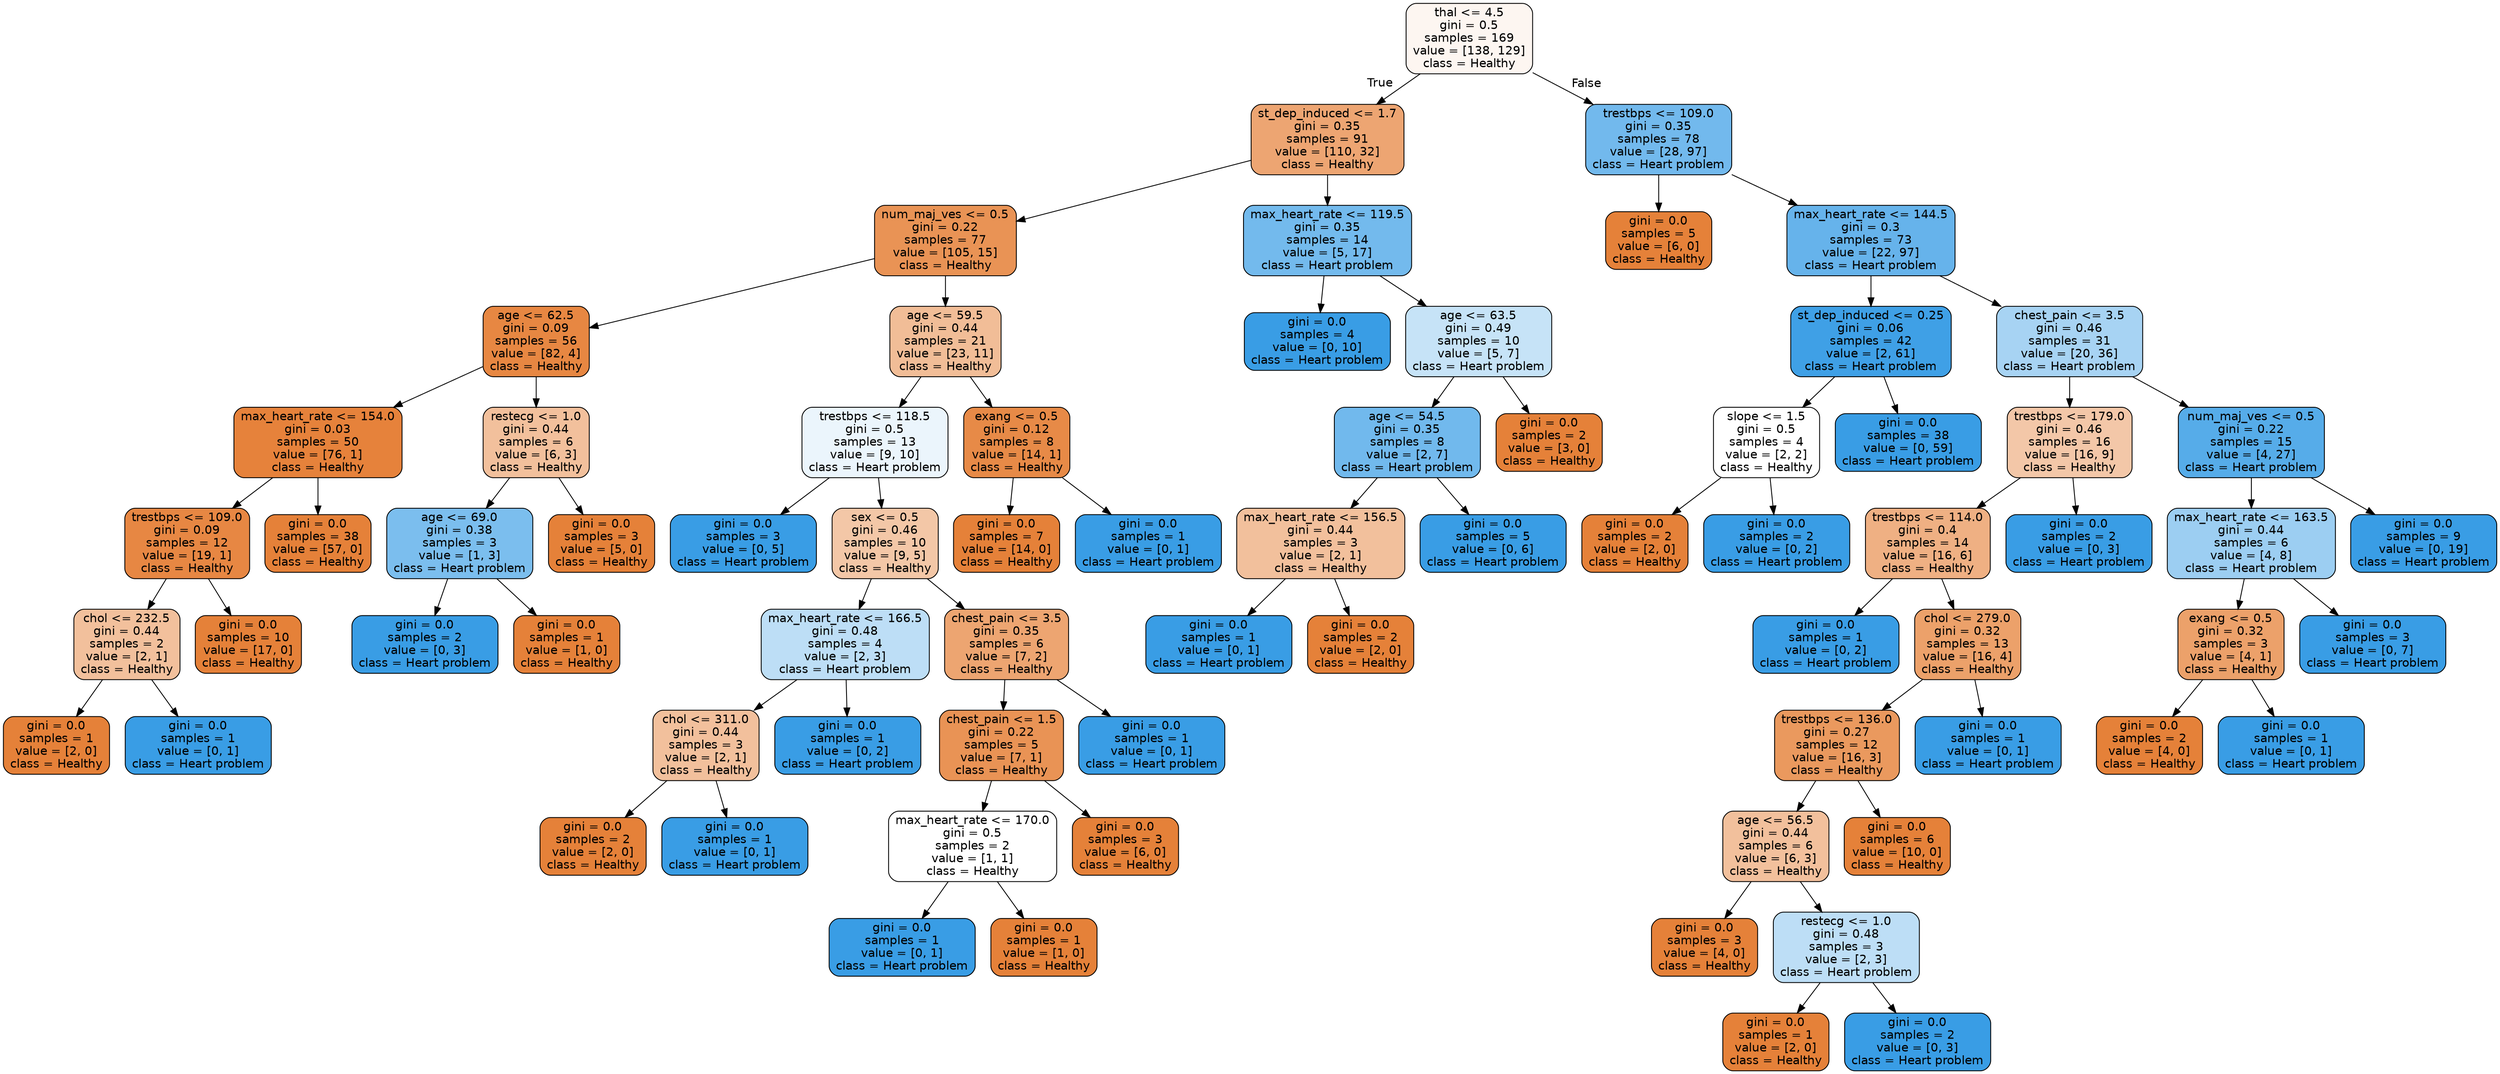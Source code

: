 digraph Tree {
node [shape=box, style="filled, rounded", color="black", fontname=helvetica] ;
edge [fontname=helvetica] ;
0 [label="thal <= 4.5\ngini = 0.5\nsamples = 169\nvalue = [138, 129]\nclass = Healthy", fillcolor="#e5813911"] ;
1 [label="st_dep_induced <= 1.7\ngini = 0.35\nsamples = 91\nvalue = [110, 32]\nclass = Healthy", fillcolor="#e58139b5"] ;
0 -> 1 [labeldistance=2.5, labelangle=45, headlabel="True"] ;
2 [label="num_maj_ves <= 0.5\ngini = 0.22\nsamples = 77\nvalue = [105, 15]\nclass = Healthy", fillcolor="#e58139db"] ;
1 -> 2 ;
3 [label="age <= 62.5\ngini = 0.09\nsamples = 56\nvalue = [82, 4]\nclass = Healthy", fillcolor="#e58139f3"] ;
2 -> 3 ;
4 [label="max_heart_rate <= 154.0\ngini = 0.03\nsamples = 50\nvalue = [76, 1]\nclass = Healthy", fillcolor="#e58139fc"] ;
3 -> 4 ;
5 [label="trestbps <= 109.0\ngini = 0.09\nsamples = 12\nvalue = [19, 1]\nclass = Healthy", fillcolor="#e58139f2"] ;
4 -> 5 ;
6 [label="chol <= 232.5\ngini = 0.44\nsamples = 2\nvalue = [2, 1]\nclass = Healthy", fillcolor="#e581397f"] ;
5 -> 6 ;
7 [label="gini = 0.0\nsamples = 1\nvalue = [2, 0]\nclass = Healthy", fillcolor="#e58139ff"] ;
6 -> 7 ;
8 [label="gini = 0.0\nsamples = 1\nvalue = [0, 1]\nclass = Heart problem", fillcolor="#399de5ff"] ;
6 -> 8 ;
9 [label="gini = 0.0\nsamples = 10\nvalue = [17, 0]\nclass = Healthy", fillcolor="#e58139ff"] ;
5 -> 9 ;
10 [label="gini = 0.0\nsamples = 38\nvalue = [57, 0]\nclass = Healthy", fillcolor="#e58139ff"] ;
4 -> 10 ;
11 [label="restecg <= 1.0\ngini = 0.44\nsamples = 6\nvalue = [6, 3]\nclass = Healthy", fillcolor="#e581397f"] ;
3 -> 11 ;
12 [label="age <= 69.0\ngini = 0.38\nsamples = 3\nvalue = [1, 3]\nclass = Heart problem", fillcolor="#399de5aa"] ;
11 -> 12 ;
13 [label="gini = 0.0\nsamples = 2\nvalue = [0, 3]\nclass = Heart problem", fillcolor="#399de5ff"] ;
12 -> 13 ;
14 [label="gini = 0.0\nsamples = 1\nvalue = [1, 0]\nclass = Healthy", fillcolor="#e58139ff"] ;
12 -> 14 ;
15 [label="gini = 0.0\nsamples = 3\nvalue = [5, 0]\nclass = Healthy", fillcolor="#e58139ff"] ;
11 -> 15 ;
16 [label="age <= 59.5\ngini = 0.44\nsamples = 21\nvalue = [23, 11]\nclass = Healthy", fillcolor="#e5813985"] ;
2 -> 16 ;
17 [label="trestbps <= 118.5\ngini = 0.5\nsamples = 13\nvalue = [9, 10]\nclass = Heart problem", fillcolor="#399de519"] ;
16 -> 17 ;
18 [label="gini = 0.0\nsamples = 3\nvalue = [0, 5]\nclass = Heart problem", fillcolor="#399de5ff"] ;
17 -> 18 ;
19 [label="sex <= 0.5\ngini = 0.46\nsamples = 10\nvalue = [9, 5]\nclass = Healthy", fillcolor="#e5813971"] ;
17 -> 19 ;
20 [label="max_heart_rate <= 166.5\ngini = 0.48\nsamples = 4\nvalue = [2, 3]\nclass = Heart problem", fillcolor="#399de555"] ;
19 -> 20 ;
21 [label="chol <= 311.0\ngini = 0.44\nsamples = 3\nvalue = [2, 1]\nclass = Healthy", fillcolor="#e581397f"] ;
20 -> 21 ;
22 [label="gini = 0.0\nsamples = 2\nvalue = [2, 0]\nclass = Healthy", fillcolor="#e58139ff"] ;
21 -> 22 ;
23 [label="gini = 0.0\nsamples = 1\nvalue = [0, 1]\nclass = Heart problem", fillcolor="#399de5ff"] ;
21 -> 23 ;
24 [label="gini = 0.0\nsamples = 1\nvalue = [0, 2]\nclass = Heart problem", fillcolor="#399de5ff"] ;
20 -> 24 ;
25 [label="chest_pain <= 3.5\ngini = 0.35\nsamples = 6\nvalue = [7, 2]\nclass = Healthy", fillcolor="#e58139b6"] ;
19 -> 25 ;
26 [label="chest_pain <= 1.5\ngini = 0.22\nsamples = 5\nvalue = [7, 1]\nclass = Healthy", fillcolor="#e58139db"] ;
25 -> 26 ;
27 [label="max_heart_rate <= 170.0\ngini = 0.5\nsamples = 2\nvalue = [1, 1]\nclass = Healthy", fillcolor="#e5813900"] ;
26 -> 27 ;
28 [label="gini = 0.0\nsamples = 1\nvalue = [0, 1]\nclass = Heart problem", fillcolor="#399de5ff"] ;
27 -> 28 ;
29 [label="gini = 0.0\nsamples = 1\nvalue = [1, 0]\nclass = Healthy", fillcolor="#e58139ff"] ;
27 -> 29 ;
30 [label="gini = 0.0\nsamples = 3\nvalue = [6, 0]\nclass = Healthy", fillcolor="#e58139ff"] ;
26 -> 30 ;
31 [label="gini = 0.0\nsamples = 1\nvalue = [0, 1]\nclass = Heart problem", fillcolor="#399de5ff"] ;
25 -> 31 ;
32 [label="exang <= 0.5\ngini = 0.12\nsamples = 8\nvalue = [14, 1]\nclass = Healthy", fillcolor="#e58139ed"] ;
16 -> 32 ;
33 [label="gini = 0.0\nsamples = 7\nvalue = [14, 0]\nclass = Healthy", fillcolor="#e58139ff"] ;
32 -> 33 ;
34 [label="gini = 0.0\nsamples = 1\nvalue = [0, 1]\nclass = Heart problem", fillcolor="#399de5ff"] ;
32 -> 34 ;
35 [label="max_heart_rate <= 119.5\ngini = 0.35\nsamples = 14\nvalue = [5, 17]\nclass = Heart problem", fillcolor="#399de5b4"] ;
1 -> 35 ;
36 [label="gini = 0.0\nsamples = 4\nvalue = [0, 10]\nclass = Heart problem", fillcolor="#399de5ff"] ;
35 -> 36 ;
37 [label="age <= 63.5\ngini = 0.49\nsamples = 10\nvalue = [5, 7]\nclass = Heart problem", fillcolor="#399de549"] ;
35 -> 37 ;
38 [label="age <= 54.5\ngini = 0.35\nsamples = 8\nvalue = [2, 7]\nclass = Heart problem", fillcolor="#399de5b6"] ;
37 -> 38 ;
39 [label="max_heart_rate <= 156.5\ngini = 0.44\nsamples = 3\nvalue = [2, 1]\nclass = Healthy", fillcolor="#e581397f"] ;
38 -> 39 ;
40 [label="gini = 0.0\nsamples = 1\nvalue = [0, 1]\nclass = Heart problem", fillcolor="#399de5ff"] ;
39 -> 40 ;
41 [label="gini = 0.0\nsamples = 2\nvalue = [2, 0]\nclass = Healthy", fillcolor="#e58139ff"] ;
39 -> 41 ;
42 [label="gini = 0.0\nsamples = 5\nvalue = [0, 6]\nclass = Heart problem", fillcolor="#399de5ff"] ;
38 -> 42 ;
43 [label="gini = 0.0\nsamples = 2\nvalue = [3, 0]\nclass = Healthy", fillcolor="#e58139ff"] ;
37 -> 43 ;
44 [label="trestbps <= 109.0\ngini = 0.35\nsamples = 78\nvalue = [28, 97]\nclass = Heart problem", fillcolor="#399de5b5"] ;
0 -> 44 [labeldistance=2.5, labelangle=-45, headlabel="False"] ;
45 [label="gini = 0.0\nsamples = 5\nvalue = [6, 0]\nclass = Healthy", fillcolor="#e58139ff"] ;
44 -> 45 ;
46 [label="max_heart_rate <= 144.5\ngini = 0.3\nsamples = 73\nvalue = [22, 97]\nclass = Heart problem", fillcolor="#399de5c5"] ;
44 -> 46 ;
47 [label="st_dep_induced <= 0.25\ngini = 0.06\nsamples = 42\nvalue = [2, 61]\nclass = Heart problem", fillcolor="#399de5f7"] ;
46 -> 47 ;
48 [label="slope <= 1.5\ngini = 0.5\nsamples = 4\nvalue = [2, 2]\nclass = Healthy", fillcolor="#e5813900"] ;
47 -> 48 ;
49 [label="gini = 0.0\nsamples = 2\nvalue = [2, 0]\nclass = Healthy", fillcolor="#e58139ff"] ;
48 -> 49 ;
50 [label="gini = 0.0\nsamples = 2\nvalue = [0, 2]\nclass = Heart problem", fillcolor="#399de5ff"] ;
48 -> 50 ;
51 [label="gini = 0.0\nsamples = 38\nvalue = [0, 59]\nclass = Heart problem", fillcolor="#399de5ff"] ;
47 -> 51 ;
52 [label="chest_pain <= 3.5\ngini = 0.46\nsamples = 31\nvalue = [20, 36]\nclass = Heart problem", fillcolor="#399de571"] ;
46 -> 52 ;
53 [label="trestbps <= 179.0\ngini = 0.46\nsamples = 16\nvalue = [16, 9]\nclass = Healthy", fillcolor="#e5813970"] ;
52 -> 53 ;
54 [label="trestbps <= 114.0\ngini = 0.4\nsamples = 14\nvalue = [16, 6]\nclass = Healthy", fillcolor="#e581399f"] ;
53 -> 54 ;
55 [label="gini = 0.0\nsamples = 1\nvalue = [0, 2]\nclass = Heart problem", fillcolor="#399de5ff"] ;
54 -> 55 ;
56 [label="chol <= 279.0\ngini = 0.32\nsamples = 13\nvalue = [16, 4]\nclass = Healthy", fillcolor="#e58139bf"] ;
54 -> 56 ;
57 [label="trestbps <= 136.0\ngini = 0.27\nsamples = 12\nvalue = [16, 3]\nclass = Healthy", fillcolor="#e58139cf"] ;
56 -> 57 ;
58 [label="age <= 56.5\ngini = 0.44\nsamples = 6\nvalue = [6, 3]\nclass = Healthy", fillcolor="#e581397f"] ;
57 -> 58 ;
59 [label="gini = 0.0\nsamples = 3\nvalue = [4, 0]\nclass = Healthy", fillcolor="#e58139ff"] ;
58 -> 59 ;
60 [label="restecg <= 1.0\ngini = 0.48\nsamples = 3\nvalue = [2, 3]\nclass = Heart problem", fillcolor="#399de555"] ;
58 -> 60 ;
61 [label="gini = 0.0\nsamples = 1\nvalue = [2, 0]\nclass = Healthy", fillcolor="#e58139ff"] ;
60 -> 61 ;
62 [label="gini = 0.0\nsamples = 2\nvalue = [0, 3]\nclass = Heart problem", fillcolor="#399de5ff"] ;
60 -> 62 ;
63 [label="gini = 0.0\nsamples = 6\nvalue = [10, 0]\nclass = Healthy", fillcolor="#e58139ff"] ;
57 -> 63 ;
64 [label="gini = 0.0\nsamples = 1\nvalue = [0, 1]\nclass = Heart problem", fillcolor="#399de5ff"] ;
56 -> 64 ;
65 [label="gini = 0.0\nsamples = 2\nvalue = [0, 3]\nclass = Heart problem", fillcolor="#399de5ff"] ;
53 -> 65 ;
66 [label="num_maj_ves <= 0.5\ngini = 0.22\nsamples = 15\nvalue = [4, 27]\nclass = Heart problem", fillcolor="#399de5d9"] ;
52 -> 66 ;
67 [label="max_heart_rate <= 163.5\ngini = 0.44\nsamples = 6\nvalue = [4, 8]\nclass = Heart problem", fillcolor="#399de57f"] ;
66 -> 67 ;
68 [label="exang <= 0.5\ngini = 0.32\nsamples = 3\nvalue = [4, 1]\nclass = Healthy", fillcolor="#e58139bf"] ;
67 -> 68 ;
69 [label="gini = 0.0\nsamples = 2\nvalue = [4, 0]\nclass = Healthy", fillcolor="#e58139ff"] ;
68 -> 69 ;
70 [label="gini = 0.0\nsamples = 1\nvalue = [0, 1]\nclass = Heart problem", fillcolor="#399de5ff"] ;
68 -> 70 ;
71 [label="gini = 0.0\nsamples = 3\nvalue = [0, 7]\nclass = Heart problem", fillcolor="#399de5ff"] ;
67 -> 71 ;
72 [label="gini = 0.0\nsamples = 9\nvalue = [0, 19]\nclass = Heart problem", fillcolor="#399de5ff"] ;
66 -> 72 ;
}